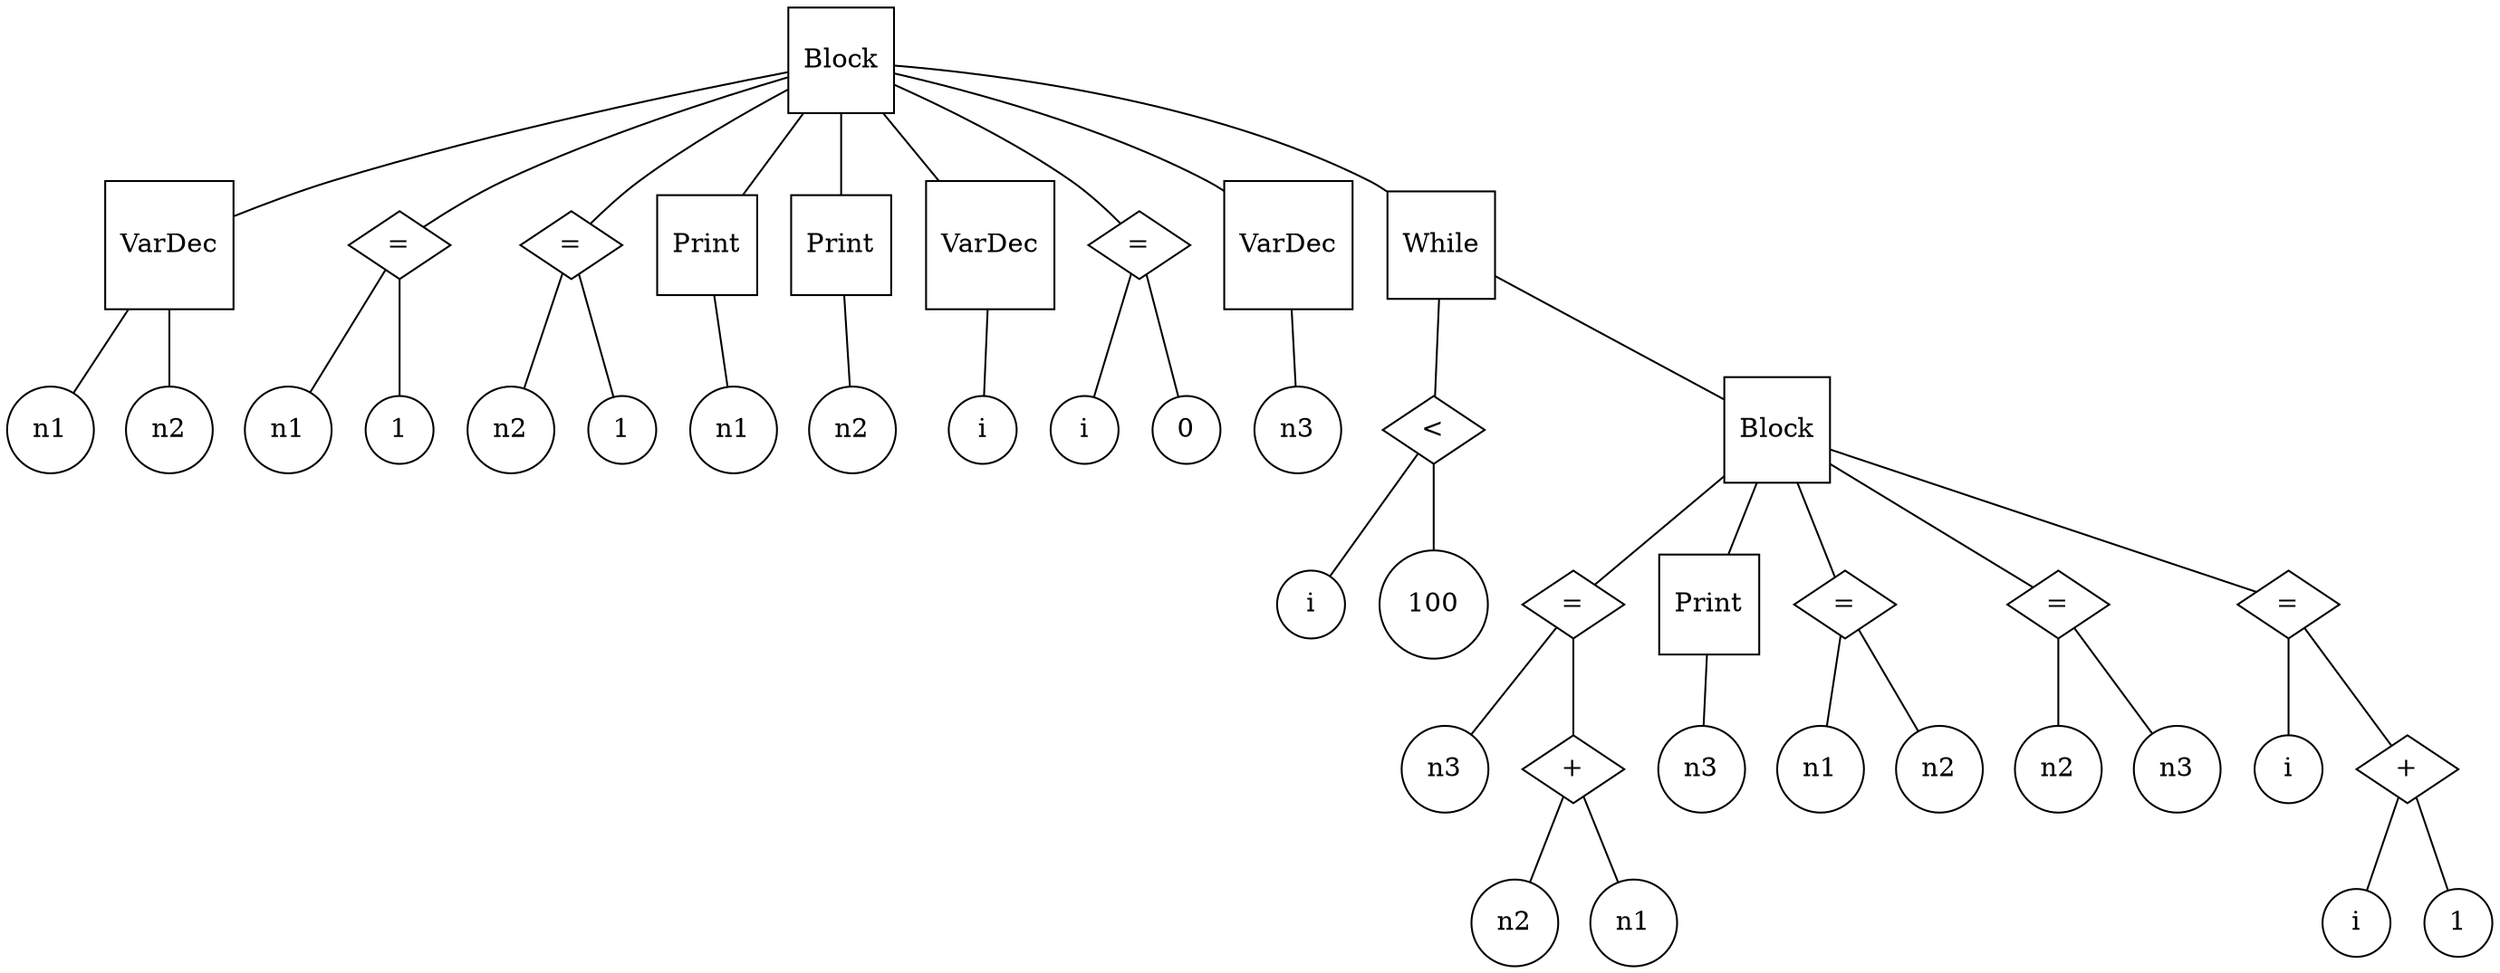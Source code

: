 graph g {
n0 [label = "Block", shape="square"]
n1 [label = "VarDec", shape="square"]
n2 [label = "n1", shape="circle"]
n3 [label = "n2", shape="circle"]
n4 [label = "n1", shape="circle"]
n5 [label = "=", shape="diamond"]
n6 [label = "1", shape="circle"]
n7 [label = "n2", shape="circle"]
n8 [label = "=", shape="diamond"]
n9 [label = "1", shape="circle"]
n10 [label = "Print", shape="square"]
n11 [label = "n1", shape="circle"]
n12 [label = "Print", shape="square"]
n13 [label = "n2", shape="circle"]
n14 [label = "VarDec", shape="square"]
n15 [label = "i", shape="circle"]
n16 [label = "i", shape="circle"]
n17 [label = "=", shape="diamond"]
n18 [label = "0", shape="circle"]
n19 [label = "VarDec", shape="square"]
n20 [label = "n3", shape="circle"]
n21 [label = "While", shape="square"]
n22 [label = "i", shape="circle"]
n23 [label = "<", shape="diamond"]
n24 [label = "100", shape="circle"]
n25 [label = "Block", shape="square"]
n26 [label = "n3", shape="circle"]
n27 [label = "=", shape="diamond"]
n28 [label = "n2", shape="circle"]
n29 [label = "+", shape="diamond"]
n30 [label = "n1", shape="circle"]
n31 [label = "Print", shape="square"]
n32 [label = "n3", shape="circle"]
n33 [label = "n1", shape="circle"]
n34 [label = "=", shape="diamond"]
n35 [label = "n2", shape="circle"]
n36 [label = "n2", shape="circle"]
n37 [label = "=", shape="diamond"]
n38 [label = "n3", shape="circle"]
n39 [label = "i", shape="circle"]
n40 [label = "=", shape="diamond"]
n41 [label = "i", shape="circle"]
n42 [label = "+", shape="diamond"]
n43 [label = "1", shape="circle"]

"n1" -- "n2"
"n1" -- "n3"
"n0" -- "n1"
"n5" -- "n4"
"n5" -- "n6"
"n0" -- "n5"
"n8" -- "n7"
"n8" -- "n9"
"n0" -- "n8"
"n10" -- "n11"
"n0" -- "n10"
"n12" -- "n13"
"n0" -- "n12"
"n14" -- "n15"
"n0" -- "n14"
"n17" -- "n16"
"n17" -- "n18"
"n0" -- "n17"
"n19" -- "n20"
"n0" -- "n19"
"n23" -- "n22"
"n23" -- "n24"
"n21" -- "n23"
"n27" -- "n26"
"n29" -- "n28"
"n29" -- "n30"
"n27" -- "n29"
"n25" -- "n27"
"n31" -- "n32"
"n25" -- "n31"
"n34" -- "n33"
"n34" -- "n35"
"n25" -- "n34"
"n37" -- "n36"
"n37" -- "n38"
"n25" -- "n37"
"n40" -- "n39"
"n42" -- "n41"
"n42" -- "n43"
"n40" -- "n42"
"n25" -- "n40"
"n21" -- "n25"
"n0" -- "n21"
}